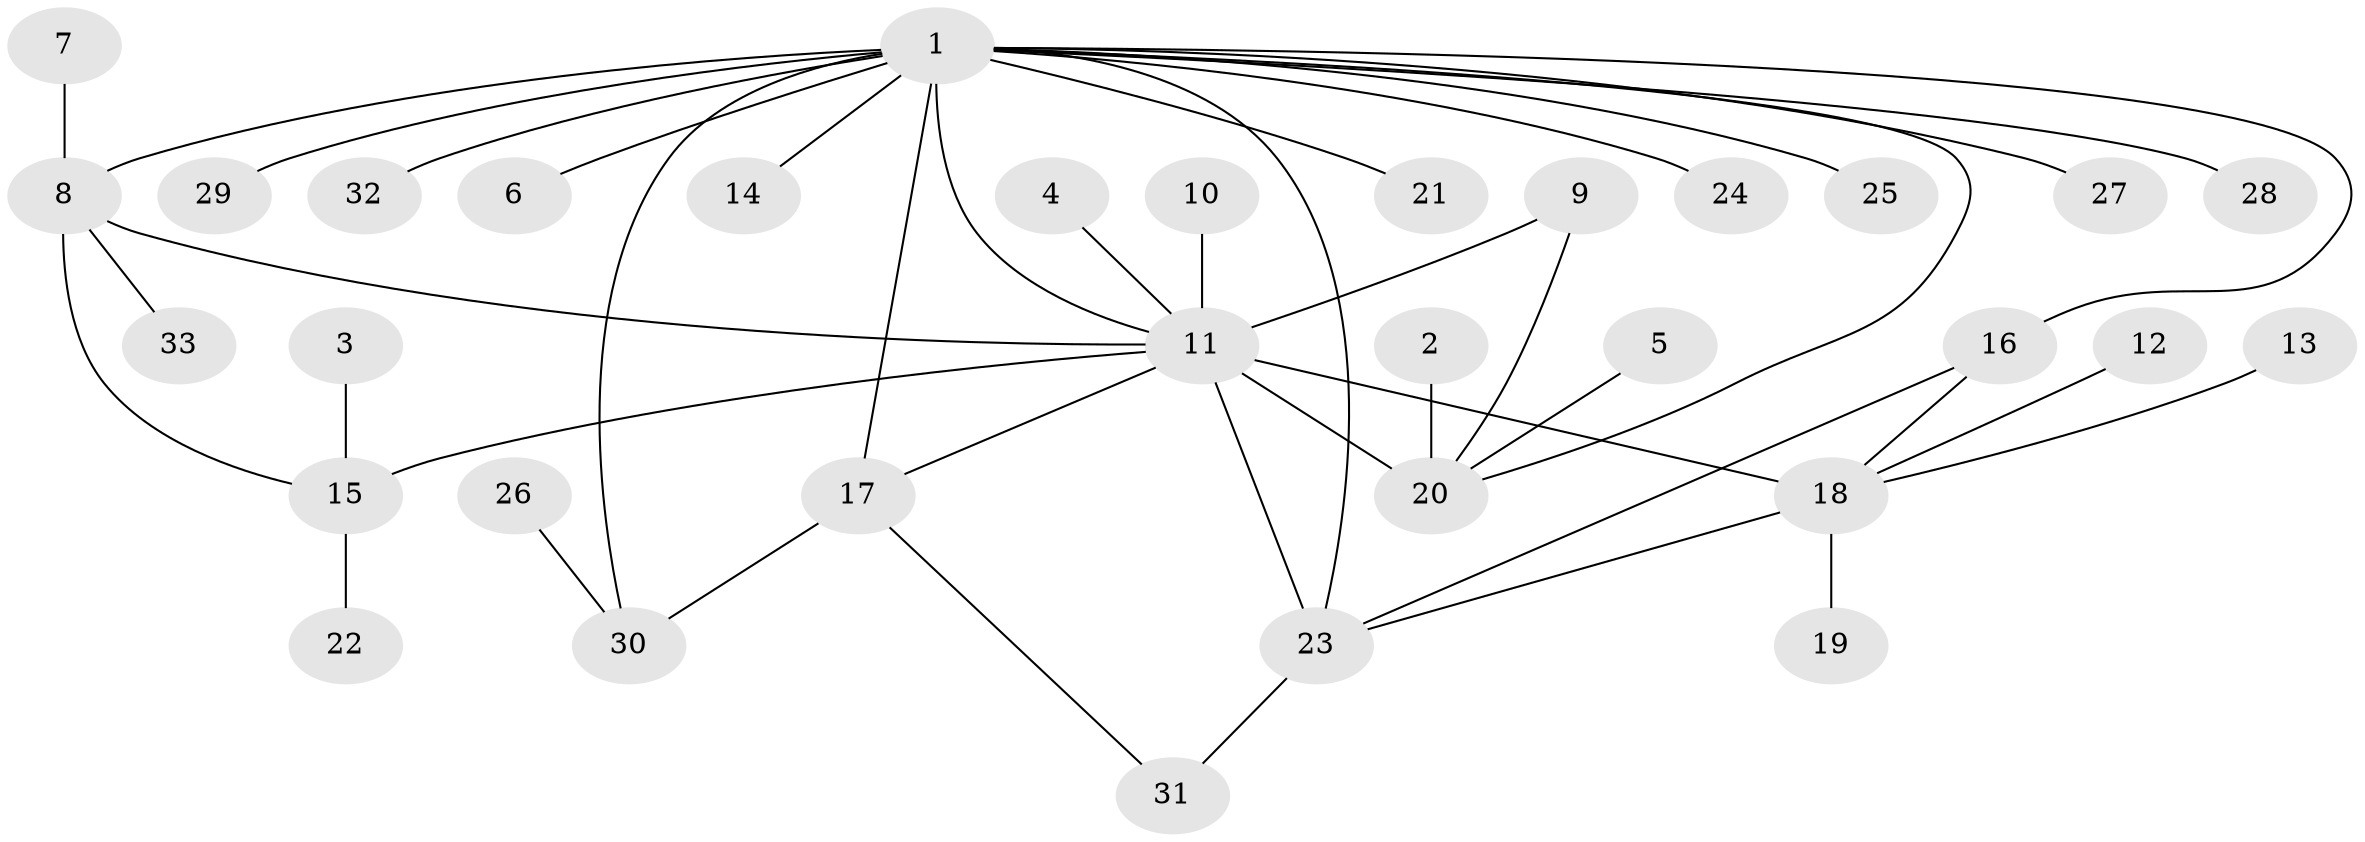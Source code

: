 // original degree distribution, {9: 0.015873015873015872, 7: 0.047619047619047616, 4: 0.047619047619047616, 5: 0.06349206349206349, 6: 0.015873015873015872, 3: 0.07936507936507936, 8: 0.015873015873015872, 11: 0.015873015873015872, 1: 0.5396825396825397, 2: 0.15873015873015872}
// Generated by graph-tools (version 1.1) at 2025/26/03/09/25 03:26:42]
// undirected, 33 vertices, 43 edges
graph export_dot {
graph [start="1"]
  node [color=gray90,style=filled];
  1;
  2;
  3;
  4;
  5;
  6;
  7;
  8;
  9;
  10;
  11;
  12;
  13;
  14;
  15;
  16;
  17;
  18;
  19;
  20;
  21;
  22;
  23;
  24;
  25;
  26;
  27;
  28;
  29;
  30;
  31;
  32;
  33;
  1 -- 6 [weight=1.0];
  1 -- 8 [weight=1.0];
  1 -- 11 [weight=1.0];
  1 -- 14 [weight=1.0];
  1 -- 16 [weight=1.0];
  1 -- 17 [weight=2.0];
  1 -- 20 [weight=1.0];
  1 -- 21 [weight=1.0];
  1 -- 23 [weight=1.0];
  1 -- 24 [weight=1.0];
  1 -- 25 [weight=1.0];
  1 -- 27 [weight=1.0];
  1 -- 28 [weight=1.0];
  1 -- 29 [weight=1.0];
  1 -- 30 [weight=1.0];
  1 -- 32 [weight=1.0];
  2 -- 20 [weight=1.0];
  3 -- 15 [weight=1.0];
  4 -- 11 [weight=1.0];
  5 -- 20 [weight=1.0];
  7 -- 8 [weight=1.0];
  8 -- 11 [weight=1.0];
  8 -- 15 [weight=1.0];
  8 -- 33 [weight=1.0];
  9 -- 11 [weight=1.0];
  9 -- 20 [weight=1.0];
  10 -- 11 [weight=1.0];
  11 -- 15 [weight=1.0];
  11 -- 17 [weight=1.0];
  11 -- 18 [weight=2.0];
  11 -- 20 [weight=3.0];
  11 -- 23 [weight=1.0];
  12 -- 18 [weight=1.0];
  13 -- 18 [weight=1.0];
  15 -- 22 [weight=1.0];
  16 -- 18 [weight=1.0];
  16 -- 23 [weight=1.0];
  17 -- 30 [weight=1.0];
  17 -- 31 [weight=1.0];
  18 -- 19 [weight=1.0];
  18 -- 23 [weight=1.0];
  23 -- 31 [weight=1.0];
  26 -- 30 [weight=1.0];
}
